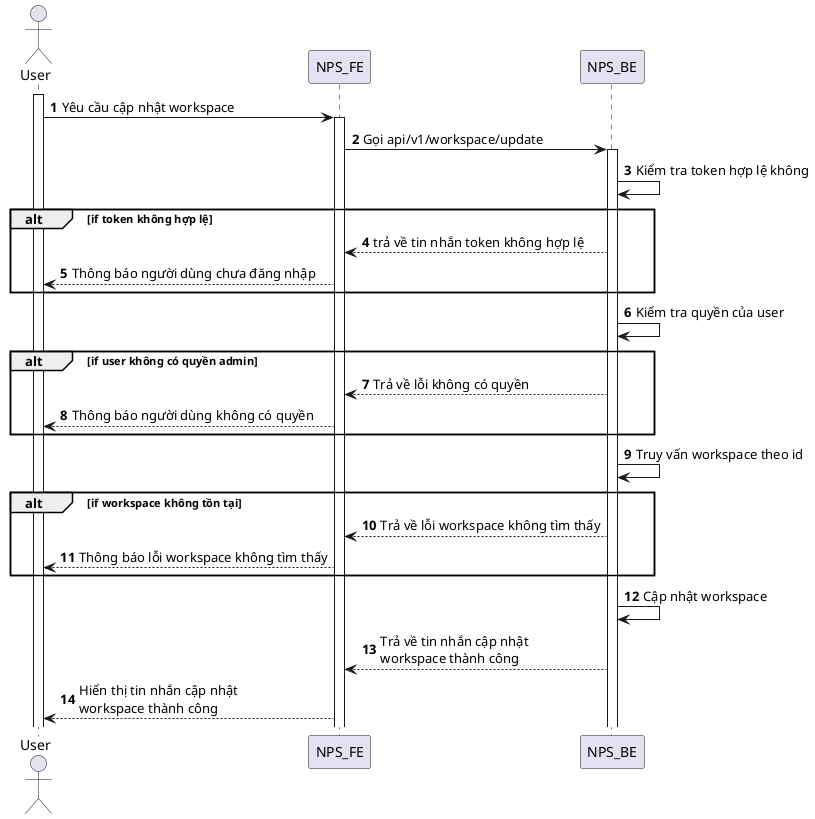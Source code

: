 @startuml
autonumber
actor User
activate User
User -> NPS_FE: Yêu cầu cập nhật workspace
activate NPS_FE
NPS_FE -> NPS_BE: Gọi api/v1/workspace/update
activate NPS_BE
NPS_BE -> NPS_BE: Kiểm tra token hợp lệ không
alt if token không hợp lệ
NPS_BE --> NPS_FE: trả về tin nhắn token không hợp lệ
NPS_FE --> User: Thông báo người dùng chưa đăng nhập
end
NPS_BE -> NPS_BE: Kiểm tra quyền của user
alt if user không có quyền admin
NPS_BE --> NPS_FE: Trả về lỗi không có quyền
NPS_FE --> User: Thông báo người dùng không có quyền
end
NPS_BE -> NPS_BE: Truy vấn workspace theo id
alt if workspace không tồn tại
NPS_BE --> NPS_FE: Trả về lỗi workspace không tìm thấy
NPS_FE --> User: Thông báo lỗi workspace không tìm thấy
end
NPS_BE -> NPS_BE: Cập nhật workspace
NPS_BE --> NPS_FE: Trả về tin nhắn cập nhật\nworkspace thành công
NPS_FE --> User: Hiển thị tin nhắn cập nhật\nworkspace thành công
@enduml